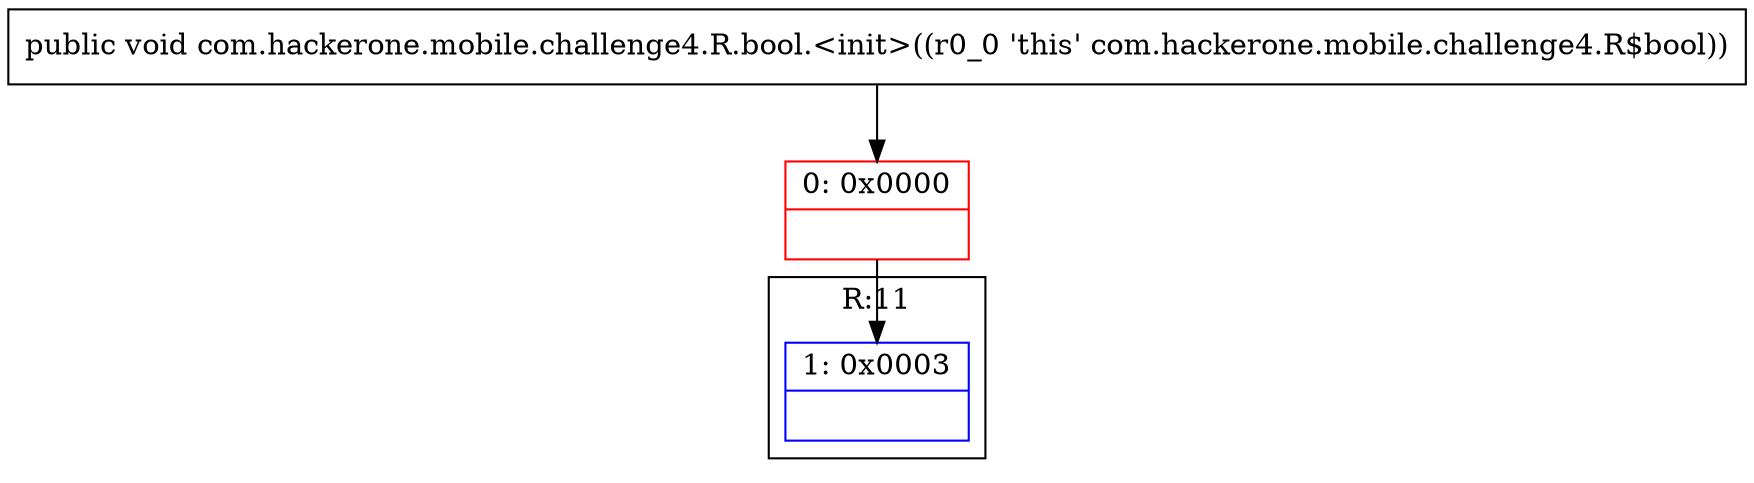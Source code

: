 digraph "CFG forcom.hackerone.mobile.challenge4.R.bool.\<init\>()V" {
subgraph cluster_Region_1868863890 {
label = "R:11";
node [shape=record,color=blue];
Node_1 [shape=record,label="{1\:\ 0x0003|\l}"];
}
Node_0 [shape=record,color=red,label="{0\:\ 0x0000|\l}"];
MethodNode[shape=record,label="{public void com.hackerone.mobile.challenge4.R.bool.\<init\>((r0_0 'this' com.hackerone.mobile.challenge4.R$bool)) }"];
MethodNode -> Node_0;
Node_0 -> Node_1;
}

